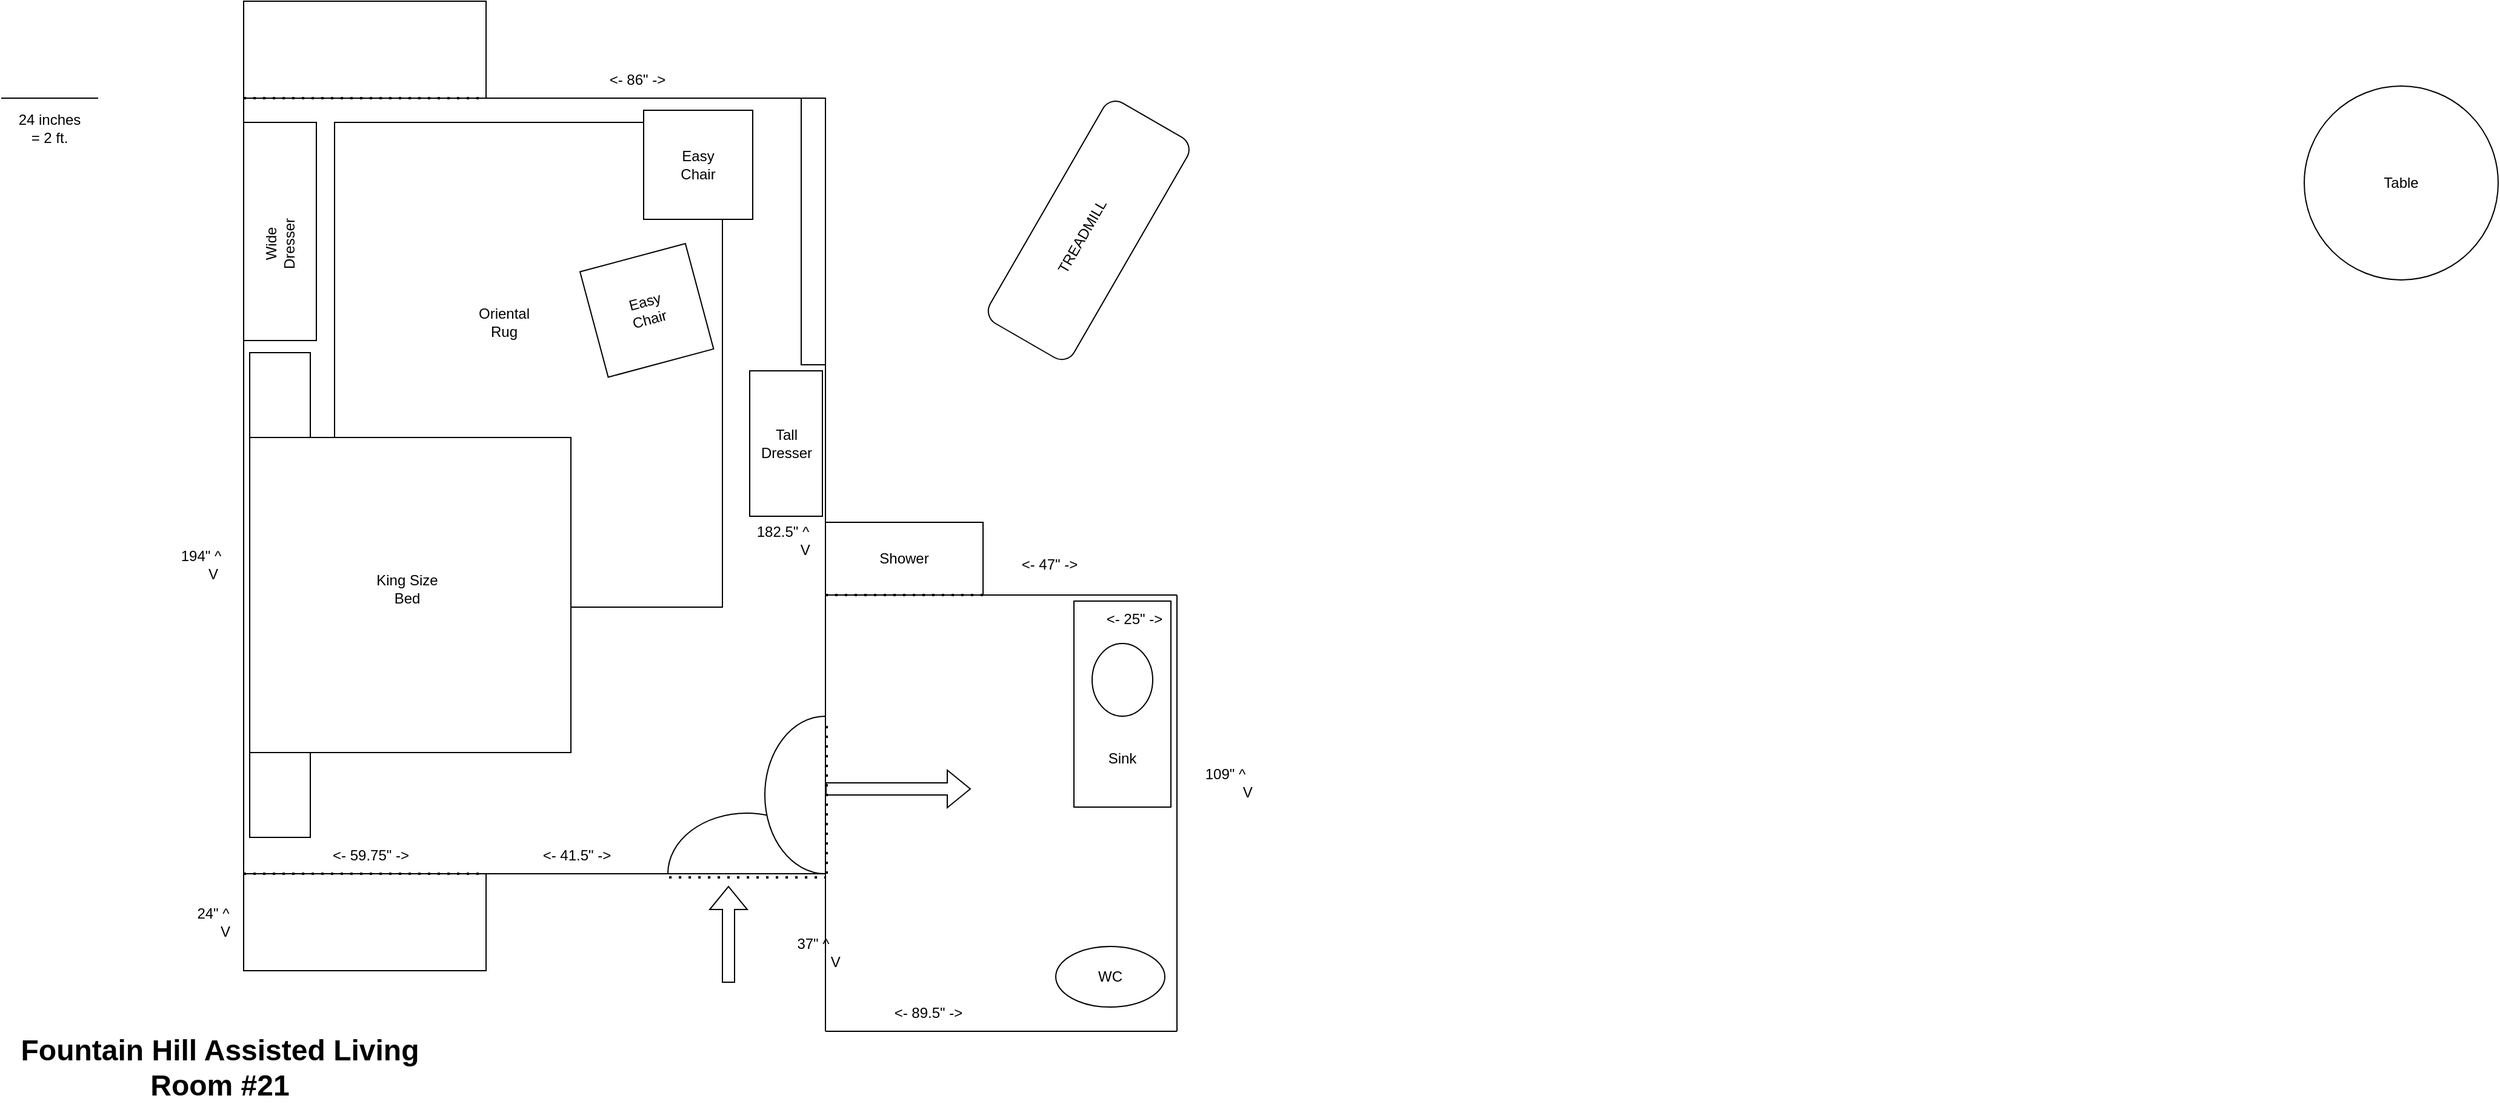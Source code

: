 <mxfile version="23.1.2" type="github">
  <diagram name="Page-1" id="_8t34pe8LgDQ6QcARZgo">
    <mxGraphModel dx="993" dy="539" grid="1" gridSize="10" guides="1" tooltips="1" connect="1" arrows="1" fold="1" page="1" pageScale="1" pageWidth="850" pageHeight="1100" math="0" shadow="0">
      <root>
        <mxCell id="0" />
        <mxCell id="1" parent="0" />
        <mxCell id="kW8YT4vjqMHco3My90tB-1" value="" style="endArrow=none;html=1;rounded=0;" edge="1" parent="1">
          <mxGeometry width="50" height="50" relative="1" as="geometry">
            <mxPoint x="240" y="760" as="sourcePoint" />
            <mxPoint x="240" y="120" as="targetPoint" />
          </mxGeometry>
        </mxCell>
        <mxCell id="kW8YT4vjqMHco3My90tB-2" value="" style="endArrow=none;html=1;rounded=0;" edge="1" parent="1">
          <mxGeometry width="50" height="50" relative="1" as="geometry">
            <mxPoint x="40" y="120" as="sourcePoint" />
            <mxPoint x="120" y="120" as="targetPoint" />
          </mxGeometry>
        </mxCell>
        <mxCell id="kW8YT4vjqMHco3My90tB-3" value="" style="endArrow=none;html=1;rounded=0;" edge="1" parent="1">
          <mxGeometry width="50" height="50" relative="1" as="geometry">
            <mxPoint x="240" y="760" as="sourcePoint" />
            <mxPoint x="720" y="760" as="targetPoint" />
          </mxGeometry>
        </mxCell>
        <mxCell id="kW8YT4vjqMHco3My90tB-4" value="Fountain Hill Assisted Living&lt;br&gt;Room #21" style="text;strokeColor=none;fillColor=none;html=1;fontSize=24;fontStyle=1;verticalAlign=middle;align=center;" vertex="1" parent="1">
          <mxGeometry x="170" y="900" width="100" height="40" as="geometry" />
        </mxCell>
        <mxCell id="kW8YT4vjqMHco3My90tB-5" value="" style="endArrow=none;html=1;rounded=0;" edge="1" parent="1">
          <mxGeometry width="50" height="50" relative="1" as="geometry">
            <mxPoint x="240" y="120" as="sourcePoint" />
            <mxPoint x="720" y="120" as="targetPoint" />
          </mxGeometry>
        </mxCell>
        <mxCell id="kW8YT4vjqMHco3My90tB-6" value="" style="endArrow=none;html=1;rounded=0;" edge="1" parent="1">
          <mxGeometry width="50" height="50" relative="1" as="geometry">
            <mxPoint x="720" y="760" as="sourcePoint" />
            <mxPoint x="720" y="120" as="targetPoint" />
          </mxGeometry>
        </mxCell>
        <mxCell id="kW8YT4vjqMHco3My90tB-7" value="24 inches = 2 ft." style="text;html=1;strokeColor=none;fillColor=none;align=center;verticalAlign=middle;whiteSpace=wrap;rounded=0;" vertex="1" parent="1">
          <mxGeometry x="50" y="130" width="60" height="30" as="geometry" />
        </mxCell>
        <mxCell id="kW8YT4vjqMHco3My90tB-8" value="" style="endArrow=none;html=1;rounded=0;" edge="1" parent="1">
          <mxGeometry width="50" height="50" relative="1" as="geometry">
            <mxPoint x="720" y="530" as="sourcePoint" />
            <mxPoint x="1010" y="530" as="targetPoint" />
          </mxGeometry>
        </mxCell>
        <mxCell id="kW8YT4vjqMHco3My90tB-9" value="" style="endArrow=none;html=1;rounded=0;" edge="1" parent="1">
          <mxGeometry width="50" height="50" relative="1" as="geometry">
            <mxPoint x="1010" y="890" as="sourcePoint" />
            <mxPoint x="1010" y="530" as="targetPoint" />
          </mxGeometry>
        </mxCell>
        <mxCell id="kW8YT4vjqMHco3My90tB-10" value="" style="rounded=0;whiteSpace=wrap;html=1;" vertex="1" parent="1">
          <mxGeometry x="240" y="760" width="200" height="80" as="geometry" />
        </mxCell>
        <mxCell id="kW8YT4vjqMHco3My90tB-12" value="" style="verticalLabelPosition=bottom;verticalAlign=top;html=1;shape=mxgraph.basic.half_circle;rotation=-180;" vertex="1" parent="1">
          <mxGeometry x="590" y="710" width="130" height="50" as="geometry" />
        </mxCell>
        <mxCell id="kW8YT4vjqMHco3My90tB-13" value="" style="verticalLabelPosition=bottom;verticalAlign=top;html=1;shape=mxgraph.basic.half_circle;rotation=90;" vertex="1" parent="1">
          <mxGeometry x="630" y="670" width="130" height="50" as="geometry" />
        </mxCell>
        <mxCell id="kW8YT4vjqMHco3My90tB-14" value="" style="rounded=0;whiteSpace=wrap;html=1;" vertex="1" parent="1">
          <mxGeometry x="240" y="40" width="200" height="80" as="geometry" />
        </mxCell>
        <mxCell id="kW8YT4vjqMHco3My90tB-15" value="&amp;lt;- 59.75&quot; -&amp;gt;" style="text;html=1;strokeColor=none;fillColor=none;align=center;verticalAlign=middle;whiteSpace=wrap;rounded=0;" vertex="1" parent="1">
          <mxGeometry x="300" y="730" width="90" height="30" as="geometry" />
        </mxCell>
        <mxCell id="kW8YT4vjqMHco3My90tB-16" value="&lt;div&gt;24&quot; ^&lt;/div&gt;&lt;div&gt;&amp;nbsp;&amp;nbsp;&amp;nbsp;&amp;nbsp;&amp;nbsp; V &lt;br&gt;&lt;/div&gt;" style="text;html=1;strokeColor=none;fillColor=none;align=center;verticalAlign=middle;whiteSpace=wrap;rounded=0;" vertex="1" parent="1">
          <mxGeometry x="170" y="785" width="90" height="30" as="geometry" />
        </mxCell>
        <mxCell id="kW8YT4vjqMHco3My90tB-17" value="&amp;lt;- 41.5&quot; -&amp;gt;" style="text;html=1;strokeColor=none;fillColor=none;align=center;verticalAlign=middle;whiteSpace=wrap;rounded=0;" vertex="1" parent="1">
          <mxGeometry x="470" y="730" width="90" height="30" as="geometry" />
        </mxCell>
        <mxCell id="kW8YT4vjqMHco3My90tB-18" value="&lt;div&gt;194&quot; ^&lt;/div&gt;&lt;div&gt;&amp;nbsp;&amp;nbsp;&amp;nbsp;&amp;nbsp;&amp;nbsp; V &lt;br&gt;&lt;/div&gt;" style="text;html=1;strokeColor=none;fillColor=none;align=center;verticalAlign=middle;whiteSpace=wrap;rounded=0;" vertex="1" parent="1">
          <mxGeometry x="160" y="490" width="90" height="30" as="geometry" />
        </mxCell>
        <mxCell id="kW8YT4vjqMHco3My90tB-19" value="&amp;lt;- 86&quot; -&amp;gt;" style="text;html=1;strokeColor=none;fillColor=none;align=center;verticalAlign=middle;whiteSpace=wrap;rounded=0;" vertex="1" parent="1">
          <mxGeometry x="520" y="90" width="90" height="30" as="geometry" />
        </mxCell>
        <mxCell id="kW8YT4vjqMHco3My90tB-20" value="&lt;div&gt;182.5&quot; ^&lt;/div&gt;&lt;div&gt;&amp;nbsp;&amp;nbsp;&amp;nbsp;&amp;nbsp;&amp;nbsp;&amp;nbsp;&amp;nbsp;&amp;nbsp;&amp;nbsp;&amp;nbsp; V &lt;br&gt;&lt;/div&gt;" style="text;html=1;strokeColor=none;fillColor=none;align=center;verticalAlign=middle;whiteSpace=wrap;rounded=0;" vertex="1" parent="1">
          <mxGeometry x="640" y="470" width="90" height="30" as="geometry" />
        </mxCell>
        <mxCell id="kW8YT4vjqMHco3My90tB-21" value="" style="endArrow=none;html=1;rounded=0;" edge="1" parent="1">
          <mxGeometry width="50" height="50" relative="1" as="geometry">
            <mxPoint x="720" y="890" as="sourcePoint" />
            <mxPoint x="720" y="530" as="targetPoint" />
          </mxGeometry>
        </mxCell>
        <mxCell id="kW8YT4vjqMHco3My90tB-22" value="" style="endArrow=none;html=1;rounded=0;" edge="1" parent="1">
          <mxGeometry width="50" height="50" relative="1" as="geometry">
            <mxPoint x="1010" y="890" as="sourcePoint" />
            <mxPoint x="720" y="890" as="targetPoint" />
          </mxGeometry>
        </mxCell>
        <mxCell id="kW8YT4vjqMHco3My90tB-23" value="" style="rounded=0;whiteSpace=wrap;html=1;" vertex="1" parent="1">
          <mxGeometry x="720" y="470" width="130" height="60" as="geometry" />
        </mxCell>
        <mxCell id="kW8YT4vjqMHco3My90tB-24" value="" style="rounded=0;whiteSpace=wrap;html=1;rotation=90;" vertex="1" parent="1">
          <mxGeometry x="880" y="580" width="170" height="80" as="geometry" />
        </mxCell>
        <mxCell id="kW8YT4vjqMHco3My90tB-25" value="" style="ellipse;whiteSpace=wrap;html=1;" vertex="1" parent="1">
          <mxGeometry x="910" y="820" width="90" height="50" as="geometry" />
        </mxCell>
        <mxCell id="kW8YT4vjqMHco3My90tB-26" value="WC" style="text;html=1;strokeColor=none;fillColor=none;align=center;verticalAlign=middle;whiteSpace=wrap;rounded=0;" vertex="1" parent="1">
          <mxGeometry x="925" y="830" width="60" height="30" as="geometry" />
        </mxCell>
        <mxCell id="kW8YT4vjqMHco3My90tB-27" value="" style="endArrow=none;dashed=1;html=1;dashPattern=1 3;strokeWidth=2;rounded=0;entryX=0.015;entryY=-0.02;entryDx=0;entryDy=0;entryPerimeter=0;" edge="1" parent="1" target="kW8YT4vjqMHco3My90tB-13">
          <mxGeometry width="50" height="50" relative="1" as="geometry">
            <mxPoint x="721" y="760" as="sourcePoint" />
            <mxPoint x="670" y="580" as="targetPoint" />
          </mxGeometry>
        </mxCell>
        <mxCell id="kW8YT4vjqMHco3My90tB-28" value="" style="endArrow=none;dashed=1;html=1;dashPattern=1 3;strokeWidth=2;rounded=0;exitX=0.992;exitY=-0.06;exitDx=0;exitDy=0;exitPerimeter=0;" edge="1" parent="1" source="kW8YT4vjqMHco3My90tB-12">
          <mxGeometry width="50" height="50" relative="1" as="geometry">
            <mxPoint x="620" y="630" as="sourcePoint" />
            <mxPoint x="720" y="763" as="targetPoint" />
          </mxGeometry>
        </mxCell>
        <mxCell id="kW8YT4vjqMHco3My90tB-29" value="" style="endArrow=none;dashed=1;html=1;dashPattern=1 3;strokeWidth=2;rounded=0;entryX=1;entryY=1;entryDx=0;entryDy=0;" edge="1" parent="1" target="kW8YT4vjqMHco3My90tB-23">
          <mxGeometry width="50" height="50" relative="1" as="geometry">
            <mxPoint x="720" y="530" as="sourcePoint" />
            <mxPoint x="670" y="580" as="targetPoint" />
          </mxGeometry>
        </mxCell>
        <mxCell id="kW8YT4vjqMHco3My90tB-30" value="" style="endArrow=none;dashed=1;html=1;dashPattern=1 3;strokeWidth=2;rounded=0;exitX=0;exitY=0;exitDx=0;exitDy=0;entryX=1;entryY=0;entryDx=0;entryDy=0;" edge="1" parent="1" source="kW8YT4vjqMHco3My90tB-10" target="kW8YT4vjqMHco3My90tB-10">
          <mxGeometry width="50" height="50" relative="1" as="geometry">
            <mxPoint x="620" y="610" as="sourcePoint" />
            <mxPoint x="670" y="560" as="targetPoint" />
          </mxGeometry>
        </mxCell>
        <mxCell id="kW8YT4vjqMHco3My90tB-31" value="" style="endArrow=none;dashed=1;html=1;dashPattern=1 3;strokeWidth=2;rounded=0;exitX=0;exitY=1;exitDx=0;exitDy=0;" edge="1" parent="1" source="kW8YT4vjqMHco3My90tB-14">
          <mxGeometry width="50" height="50" relative="1" as="geometry">
            <mxPoint x="620" y="300" as="sourcePoint" />
            <mxPoint x="440" y="120" as="targetPoint" />
          </mxGeometry>
        </mxCell>
        <mxCell id="kW8YT4vjqMHco3My90tB-40" value="&lt;div&gt;Shower&lt;/div&gt;" style="text;html=1;strokeColor=none;fillColor=none;align=center;verticalAlign=middle;whiteSpace=wrap;rounded=0;" vertex="1" parent="1">
          <mxGeometry x="755" y="485" width="60" height="30" as="geometry" />
        </mxCell>
        <mxCell id="kW8YT4vjqMHco3My90tB-41" value="Sink" style="text;html=1;strokeColor=none;fillColor=none;align=center;verticalAlign=middle;whiteSpace=wrap;rounded=0;" vertex="1" parent="1">
          <mxGeometry x="935" y="650" width="60" height="30" as="geometry" />
        </mxCell>
        <mxCell id="kW8YT4vjqMHco3My90tB-46" value="" style="ellipse;whiteSpace=wrap;html=1;rotation=90;" vertex="1" parent="1">
          <mxGeometry x="935" y="575" width="60" height="50" as="geometry" />
        </mxCell>
        <mxCell id="kW8YT4vjqMHco3My90tB-47" value="" style="shape=flexArrow;endArrow=classic;html=1;rounded=0;" edge="1" parent="1">
          <mxGeometry width="50" height="50" relative="1" as="geometry">
            <mxPoint x="640" y="850" as="sourcePoint" />
            <mxPoint x="640" y="770" as="targetPoint" />
          </mxGeometry>
        </mxCell>
        <mxCell id="kW8YT4vjqMHco3My90tB-48" value="" style="shape=flexArrow;endArrow=classic;html=1;rounded=0;" edge="1" parent="1">
          <mxGeometry width="50" height="50" relative="1" as="geometry">
            <mxPoint x="720" y="690" as="sourcePoint" />
            <mxPoint x="840" y="690" as="targetPoint" />
          </mxGeometry>
        </mxCell>
        <mxCell id="kW8YT4vjqMHco3My90tB-49" value="&amp;lt;- 89.5&quot; -&amp;gt;" style="text;html=1;strokeColor=none;fillColor=none;align=center;verticalAlign=middle;whiteSpace=wrap;rounded=0;" vertex="1" parent="1">
          <mxGeometry x="760" y="860" width="90" height="30" as="geometry" />
        </mxCell>
        <mxCell id="kW8YT4vjqMHco3My90tB-50" value="&amp;lt;- 47&quot; -&amp;gt;" style="text;html=1;strokeColor=none;fillColor=none;align=center;verticalAlign=middle;whiteSpace=wrap;rounded=0;" vertex="1" parent="1">
          <mxGeometry x="860" y="490" width="90" height="30" as="geometry" />
        </mxCell>
        <mxCell id="kW8YT4vjqMHco3My90tB-51" value="&amp;lt;- 25&quot; -&amp;gt;" style="text;html=1;strokeColor=none;fillColor=none;align=center;verticalAlign=middle;whiteSpace=wrap;rounded=0;" vertex="1" parent="1">
          <mxGeometry x="930" y="535" width="90" height="30" as="geometry" />
        </mxCell>
        <mxCell id="kW8YT4vjqMHco3My90tB-52" value="&lt;div&gt;109&quot; ^&lt;/div&gt;&lt;div&gt;&amp;nbsp;&amp;nbsp;&amp;nbsp;&amp;nbsp;&amp;nbsp;&amp;nbsp;&amp;nbsp;&amp;nbsp;&amp;nbsp;&amp;nbsp; V &lt;br&gt;&lt;/div&gt;" style="text;html=1;strokeColor=none;fillColor=none;align=center;verticalAlign=middle;whiteSpace=wrap;rounded=0;" vertex="1" parent="1">
          <mxGeometry x="1005" y="670" width="90" height="30" as="geometry" />
        </mxCell>
        <mxCell id="kW8YT4vjqMHco3My90tB-53" value="&lt;div&gt;37&quot; ^&lt;/div&gt;&lt;div&gt;&amp;nbsp;&amp;nbsp;&amp;nbsp;&amp;nbsp;&amp;nbsp;&amp;nbsp;&amp;nbsp;&amp;nbsp;&amp;nbsp;&amp;nbsp; V &lt;br&gt;&lt;/div&gt;" style="text;html=1;strokeColor=none;fillColor=none;align=center;verticalAlign=middle;whiteSpace=wrap;rounded=0;" vertex="1" parent="1">
          <mxGeometry x="665" y="810" width="90" height="30" as="geometry" />
        </mxCell>
        <mxCell id="kW8YT4vjqMHco3My90tB-69" value="" style="group" vertex="1" connectable="0" parent="1">
          <mxGeometry x="235" y="170" width="585" height="490" as="geometry" />
        </mxCell>
        <mxCell id="kW8YT4vjqMHco3My90tB-43" value="" style="group" vertex="1" connectable="0" parent="kW8YT4vjqMHco3My90tB-69">
          <mxGeometry x="170" y="40" width="415" height="330" as="geometry" />
        </mxCell>
        <mxCell id="kW8YT4vjqMHco3My90tB-42" value="King Size Bed" style="text;html=1;strokeColor=none;fillColor=none;align=center;verticalAlign=middle;whiteSpace=wrap;rounded=0;" vertex="1" parent="kW8YT4vjqMHco3My90tB-43">
          <mxGeometry x="75" y="105" width="60" height="30" as="geometry" />
        </mxCell>
        <mxCell id="kW8YT4vjqMHco3My90tB-70" value="" style="group" vertex="1" connectable="0" parent="kW8YT4vjqMHco3My90tB-43">
          <mxGeometry x="-90" y="-70" width="320" height="400" as="geometry" />
        </mxCell>
        <mxCell id="kW8YT4vjqMHco3My90tB-63" value="" style="rounded=0;whiteSpace=wrap;html=1;" vertex="1" parent="kW8YT4vjqMHco3My90tB-70">
          <mxGeometry width="320" height="400" as="geometry" />
        </mxCell>
        <mxCell id="kW8YT4vjqMHco3My90tB-64" value="Oriental Rug" style="text;html=1;strokeColor=none;fillColor=none;align=center;verticalAlign=middle;whiteSpace=wrap;rounded=0;" vertex="1" parent="kW8YT4vjqMHco3My90tB-70">
          <mxGeometry x="110" y="150" width="60" height="30" as="geometry" />
        </mxCell>
        <mxCell id="kW8YT4vjqMHco3My90tB-81" value="" style="group" vertex="1" connectable="0" parent="kW8YT4vjqMHco3My90tB-70">
          <mxGeometry x="202.496" y="99.996" width="110.227" height="110.227" as="geometry" />
        </mxCell>
        <mxCell id="kW8YT4vjqMHco3My90tB-37" value="" style="whiteSpace=wrap;html=1;aspect=fixed;movable=1;resizable=1;rotatable=1;deletable=1;editable=1;locked=0;connectable=1;rotation=-15;" vertex="1" parent="kW8YT4vjqMHco3My90tB-81">
          <mxGeometry x="10.114" y="10.114" width="90" height="90" as="geometry" />
        </mxCell>
        <mxCell id="kW8YT4vjqMHco3My90tB-38" value="Easy Chair" style="text;html=1;strokeColor=none;fillColor=none;align=center;verticalAlign=middle;whiteSpace=wrap;rounded=0;movable=1;resizable=1;rotatable=1;deletable=1;editable=1;locked=0;connectable=1;rotation=-15;" vertex="1" parent="kW8YT4vjqMHco3My90tB-81">
          <mxGeometry x="25.114" y="40.114" width="60" height="30" as="geometry" />
        </mxCell>
        <mxCell id="kW8YT4vjqMHco3My90tB-61" value="" style="group" vertex="1" connectable="0" parent="kW8YT4vjqMHco3My90tB-43">
          <mxGeometry x="252.5" y="135" width="60" height="120" as="geometry" />
        </mxCell>
        <mxCell id="kW8YT4vjqMHco3My90tB-58" value="" style="rounded=0;whiteSpace=wrap;html=1;" vertex="1" parent="kW8YT4vjqMHco3My90tB-61">
          <mxGeometry width="60" height="120" as="geometry" />
        </mxCell>
        <mxCell id="kW8YT4vjqMHco3My90tB-59" value="Tall Dresser" style="text;html=1;strokeColor=none;fillColor=none;align=center;verticalAlign=middle;whiteSpace=wrap;rounded=0;" vertex="1" parent="kW8YT4vjqMHco3My90tB-61">
          <mxGeometry y="45" width="60" height="30" as="geometry" />
        </mxCell>
        <mxCell id="kW8YT4vjqMHco3My90tB-80" value="" style="group" vertex="1" connectable="0" parent="kW8YT4vjqMHco3My90tB-69">
          <mxGeometry x="10" y="230" width="265" height="260" as="geometry" />
        </mxCell>
        <mxCell id="kW8YT4vjqMHco3My90tB-39" value="" style="rounded=0;whiteSpace=wrap;html=1;container=0;" vertex="1" parent="kW8YT4vjqMHco3My90tB-80">
          <mxGeometry width="265" height="260" as="geometry" />
        </mxCell>
        <mxCell id="kW8YT4vjqMHco3My90tB-79" value="King Size Bed" style="text;html=1;strokeColor=none;fillColor=none;align=center;verticalAlign=middle;whiteSpace=wrap;rounded=0;" vertex="1" parent="kW8YT4vjqMHco3My90tB-80">
          <mxGeometry x="100" y="110" width="60" height="30" as="geometry" />
        </mxCell>
        <mxCell id="kW8YT4vjqMHco3My90tB-76" value="" style="group;rotation=-90;" vertex="1" connectable="0" parent="1">
          <mxGeometry x="180" y="200" width="180" height="60" as="geometry" />
        </mxCell>
        <mxCell id="kW8YT4vjqMHco3My90tB-74" value="" style="rounded=0;whiteSpace=wrap;html=1;rotation=-90;" vertex="1" parent="kW8YT4vjqMHco3My90tB-76">
          <mxGeometry width="180" height="60" as="geometry" />
        </mxCell>
        <mxCell id="kW8YT4vjqMHco3My90tB-75" value="Wide Dresser" style="text;html=1;strokeColor=none;fillColor=none;align=center;verticalAlign=middle;whiteSpace=wrap;rounded=0;rotation=-90;" vertex="1" parent="kW8YT4vjqMHco3My90tB-76">
          <mxGeometry x="60" y="25" width="60" height="30" as="geometry" />
        </mxCell>
        <mxCell id="kW8YT4vjqMHco3My90tB-77" value="" style="rounded=0;whiteSpace=wrap;html=1;rotation=-90;" vertex="1" parent="1">
          <mxGeometry x="235" y="340" width="70" height="50" as="geometry" />
        </mxCell>
        <mxCell id="kW8YT4vjqMHco3My90tB-78" value="" style="rounded=0;whiteSpace=wrap;html=1;rotation=-90;" vertex="1" parent="1">
          <mxGeometry x="235" y="670" width="70" height="50" as="geometry" />
        </mxCell>
        <mxCell id="kW8YT4vjqMHco3My90tB-68" value="" style="group" vertex="1" connectable="0" parent="1">
          <mxGeometry x="1940" y="110" width="160" height="160" as="geometry" />
        </mxCell>
        <mxCell id="kW8YT4vjqMHco3My90tB-55" value="" style="ellipse;whiteSpace=wrap;html=1;aspect=fixed;" vertex="1" parent="kW8YT4vjqMHco3My90tB-68">
          <mxGeometry width="160" height="160" as="geometry" />
        </mxCell>
        <mxCell id="kW8YT4vjqMHco3My90tB-66" value="Table" style="text;html=1;strokeColor=none;fillColor=none;align=center;verticalAlign=middle;whiteSpace=wrap;rounded=0;" vertex="1" parent="kW8YT4vjqMHco3My90tB-68">
          <mxGeometry x="50" y="65" width="60" height="30" as="geometry" />
        </mxCell>
        <mxCell id="kW8YT4vjqMHco3My90tB-82" value="" style="rounded=0;whiteSpace=wrap;html=1;rotation=90;" vertex="1" parent="1">
          <mxGeometry x="600" y="220" width="220" height="20" as="geometry" />
        </mxCell>
        <mxCell id="kW8YT4vjqMHco3My90tB-35" value="" style="group" vertex="1" connectable="0" parent="1">
          <mxGeometry x="570" y="130" width="90" height="90" as="geometry" />
        </mxCell>
        <mxCell id="kW8YT4vjqMHco3My90tB-32" value="" style="whiteSpace=wrap;html=1;aspect=fixed;movable=1;resizable=1;rotatable=1;deletable=1;editable=1;locked=0;connectable=1;" vertex="1" parent="kW8YT4vjqMHco3My90tB-35">
          <mxGeometry width="90" height="90" as="geometry" />
        </mxCell>
        <mxCell id="kW8YT4vjqMHco3My90tB-33" value="Easy Chair" style="text;html=1;strokeColor=none;fillColor=none;align=center;verticalAlign=middle;whiteSpace=wrap;rounded=0;movable=1;resizable=1;rotatable=1;deletable=1;editable=1;locked=0;connectable=1;" vertex="1" parent="kW8YT4vjqMHco3My90tB-35">
          <mxGeometry x="15" y="30" width="60" height="30" as="geometry" />
        </mxCell>
        <mxCell id="kW8YT4vjqMHco3My90tB-83" value="" style="group" vertex="1" connectable="0" parent="1">
          <mxGeometry x="849.999" y="118.137" width="174.282" height="221.865" as="geometry" />
        </mxCell>
        <mxCell id="kW8YT4vjqMHco3My90tB-71" value="" style="rounded=1;whiteSpace=wrap;html=1;rotation=-60;" vertex="1" parent="kW8YT4vjqMHco3My90tB-83">
          <mxGeometry x="-17.859" y="70.933" width="210" height="80" as="geometry" />
        </mxCell>
        <mxCell id="kW8YT4vjqMHco3My90tB-72" value="TREADMILL" style="text;html=1;strokeColor=none;fillColor=none;align=center;verticalAlign=middle;whiteSpace=wrap;rounded=0;rotation=-60;" vertex="1" parent="kW8YT4vjqMHco3My90tB-83">
          <mxGeometry x="52.141" y="100.933" width="60" height="30" as="geometry" />
        </mxCell>
      </root>
    </mxGraphModel>
  </diagram>
</mxfile>
